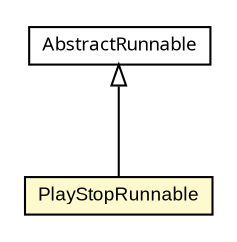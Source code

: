 #!/usr/local/bin/dot
#
# Class diagram 
# Generated by UmlGraph version 4.6 (http://www.spinellis.gr/sw/umlgraph)
#

digraph G {
	edge [fontname="arial",fontsize=10,labelfontname="arial",labelfontsize=10];
	node [fontname="arial",fontsize=10,shape=plaintext];
	// com.google.code.play.surefire.junit4.PlayStopRunnable
	c48 [label=<<table border="0" cellborder="1" cellspacing="0" cellpadding="2" port="p" bgcolor="lemonChiffon" href="./PlayStopRunnable.html">
		<tr><td><table border="0" cellspacing="0" cellpadding="1">
			<tr><td> PlayStopRunnable </td></tr>
		</table></td></tr>
		</table>>, fontname="arial", fontcolor="black", fontsize=9.0];
	// com.google.code.play.surefire.junit4.AbstractRunnable
	c52 [label=<<table border="0" cellborder="1" cellspacing="0" cellpadding="2" port="p" href="./AbstractRunnable.html">
		<tr><td><table border="0" cellspacing="0" cellpadding="1">
			<tr><td><font face="ariali"> AbstractRunnable </font></td></tr>
		</table></td></tr>
		</table>>, fontname="arial", fontcolor="black", fontsize=9.0];
	//com.google.code.play.surefire.junit4.PlayStopRunnable extends com.google.code.play.surefire.junit4.AbstractRunnable
	c52:p -> c48:p [dir=back,arrowtail=empty];
}

